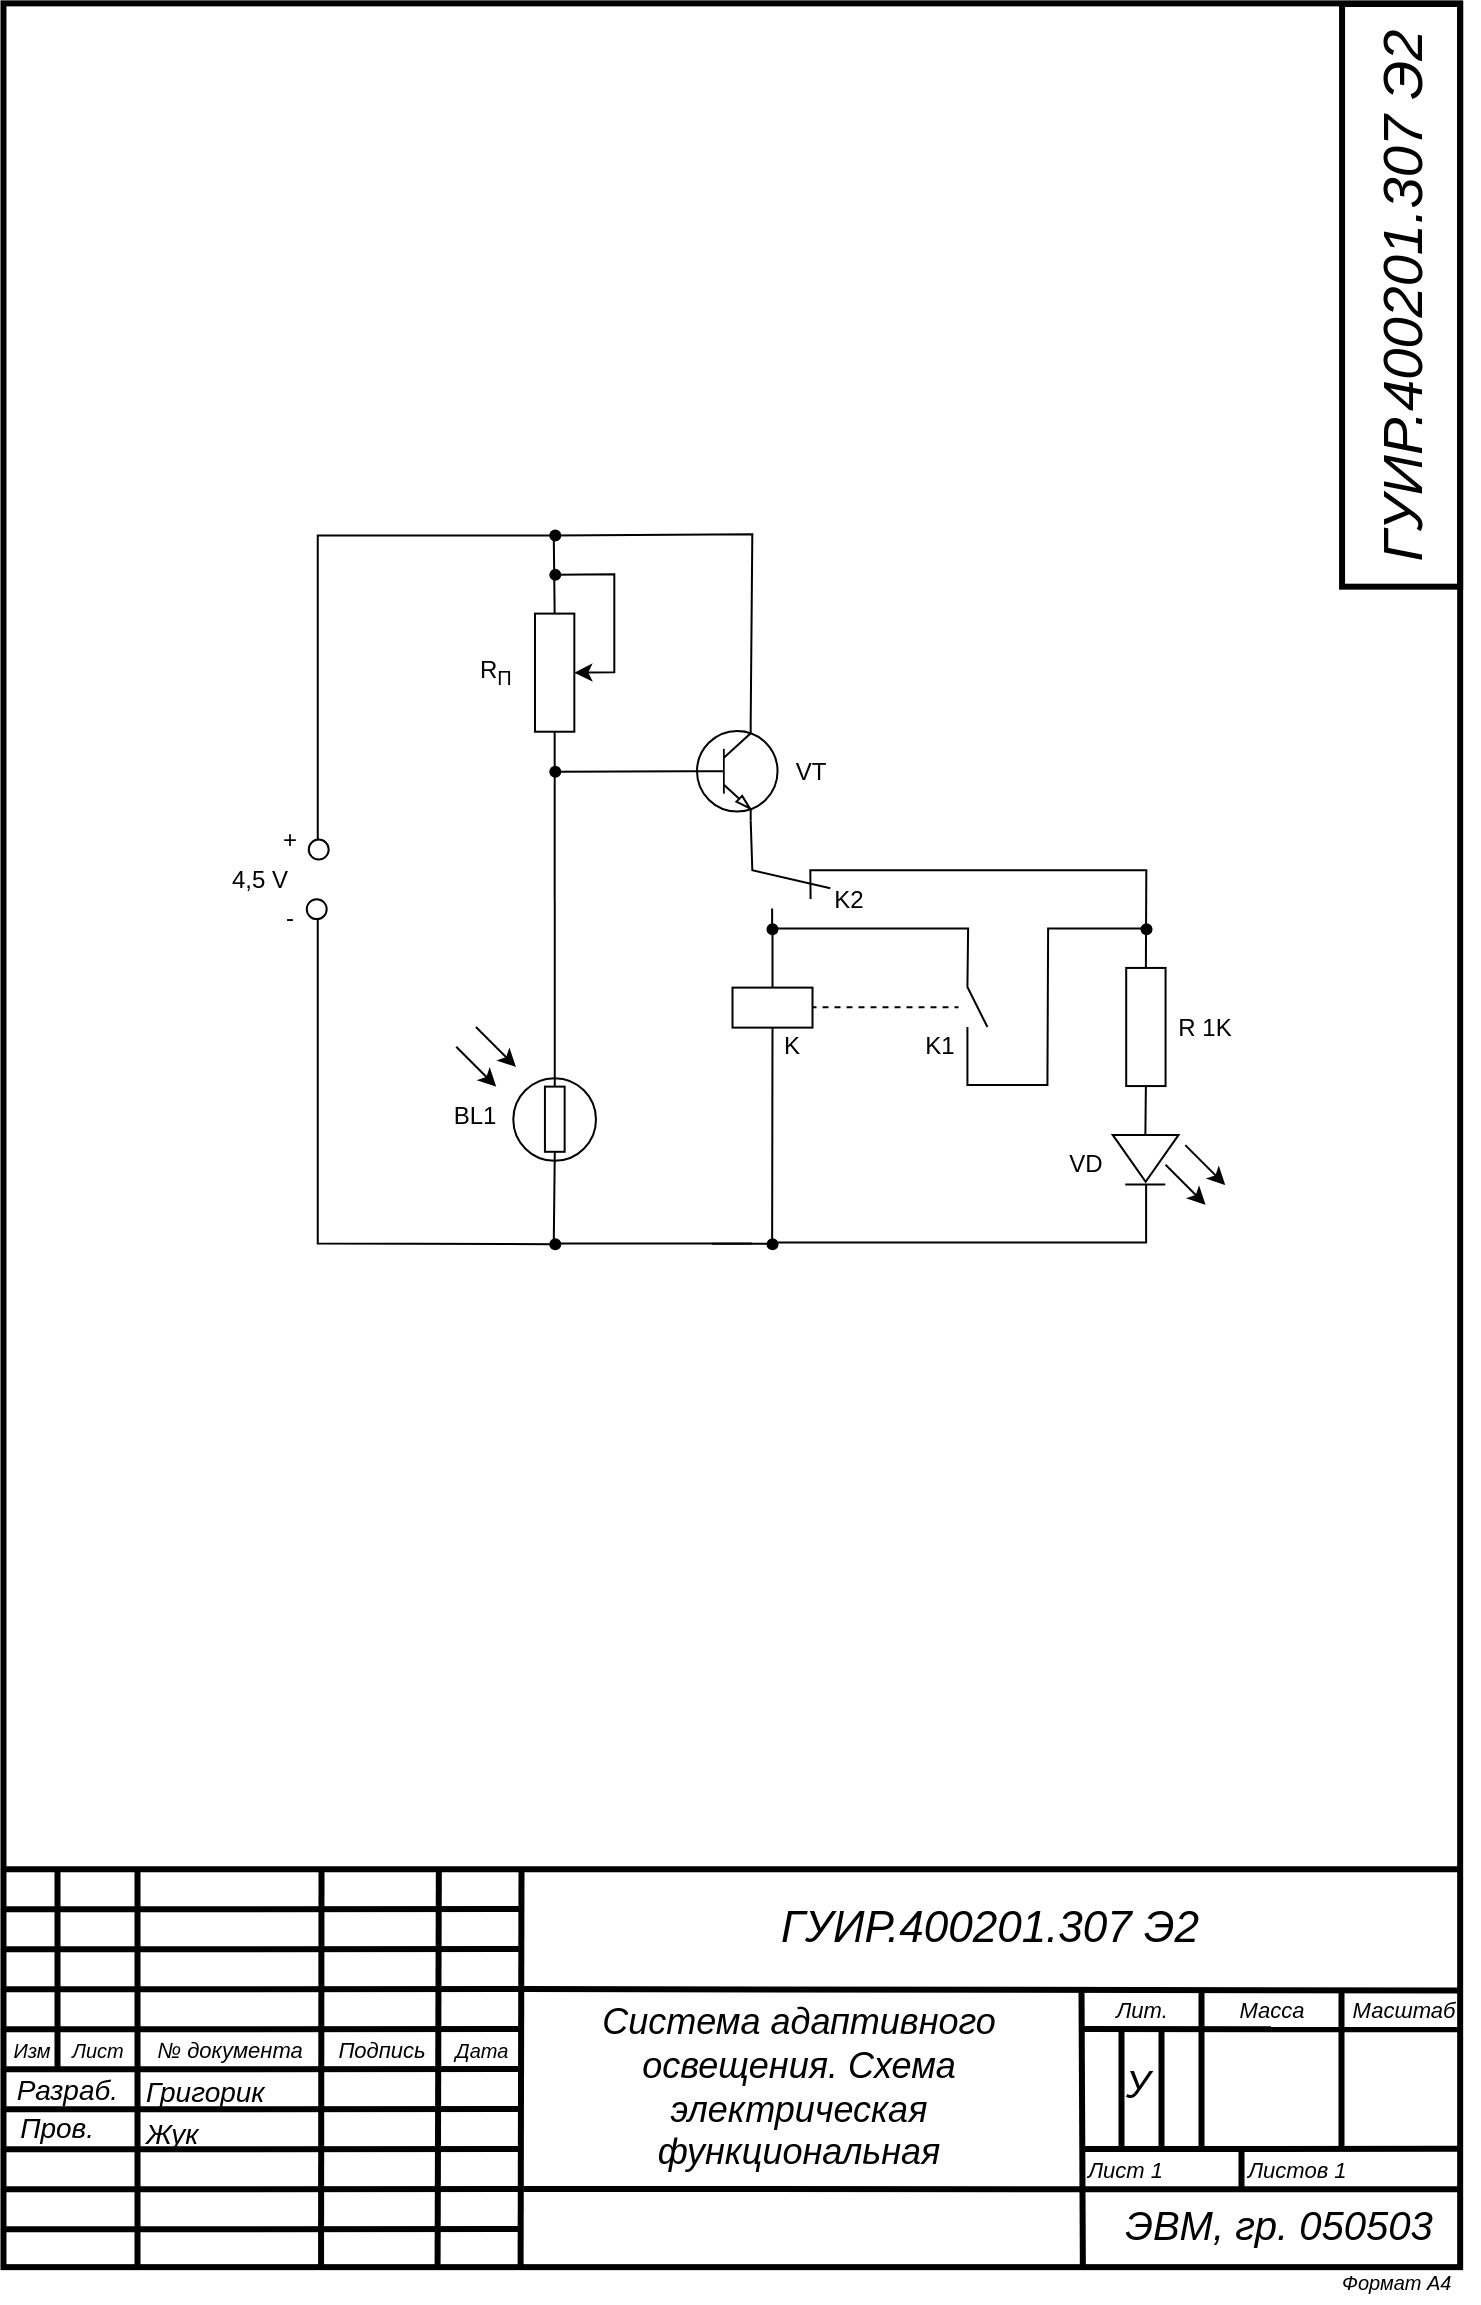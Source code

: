<mxfile version="20.3.0" type="device"><diagram id="EfwGrZGyQeHrItqgv_Mw" name="Page-1"><mxGraphModel dx="1422" dy="865" grid="1" gridSize="9.842" guides="0" tooltips="1" connect="1" arrows="1" fold="1" page="1" pageScale="1" pageWidth="827" pageHeight="1169" math="0" shadow="0"><root><mxCell id="0"/><mxCell id="1" parent="0"/><mxCell id="_Nbj7CwSL2acToq8-eEV-2" value="" style="rounded=0;whiteSpace=wrap;html=1;strokeWidth=3;fillColor=none;" parent="1" vertex="1"><mxGeometry x="78.74" y="19.68" width="728.34" height="1131.89" as="geometry"/></mxCell><mxCell id="4qor25n2vwfvkvUDa1pJ-31" style="vsdxID=165;edgeStyle=none;startArrow=none;endArrow=none;startSize=5;endSize=5;strokeWidth=3;strokeColor=#000000;spacingTop=-1;spacingBottom=-1;spacingLeft=-1;spacingRight=-1;verticalAlign=middle;html=1;labelBackgroundColor=#ffffff;rounded=0;" parent="1" edge="1"><mxGeometry relative="1" as="geometry"><Array as="points"/><mxPoint x="105.75" y="952.52" as="sourcePoint"/><mxPoint x="105.75" y="1052.52" as="targetPoint"/></mxGeometry></mxCell><mxCell id="4qor25n2vwfvkvUDa1pJ-32" style="vsdxID=163;edgeStyle=none;startArrow=none;endArrow=none;startSize=5;endSize=5;strokeColor=#000000;spacingTop=-1;spacingBottom=-1;spacingLeft=-1;spacingRight=-1;verticalAlign=middle;html=1;labelBackgroundColor=#ffffff;rounded=0;strokeWidth=3;" parent="1" edge="1"><mxGeometry relative="1" as="geometry"><mxPoint as="offset"/><Array as="points"/><mxPoint x="80.02" y="1132.64" as="sourcePoint"/><mxPoint x="337.75" y="1132.52" as="targetPoint"/></mxGeometry></mxCell><mxCell id="4qor25n2vwfvkvUDa1pJ-33" style="vsdxID=162;edgeStyle=none;startArrow=none;endArrow=none;startSize=5;endSize=5;strokeColor=#000000;spacingTop=-1;spacingBottom=-1;spacingLeft=-1;spacingRight=-1;verticalAlign=middle;html=1;labelBackgroundColor=#ffffff;rounded=0;strokeWidth=3;" parent="1" edge="1"><mxGeometry relative="1" as="geometry"><mxPoint as="offset"/><Array as="points"/><mxPoint x="80.02" y="1112.64" as="sourcePoint"/><mxPoint x="338.75" y="1112.52" as="targetPoint"/></mxGeometry></mxCell><mxCell id="4qor25n2vwfvkvUDa1pJ-34" style="vsdxID=161;edgeStyle=none;startArrow=none;endArrow=none;startSize=5;endSize=5;strokeColor=#000000;spacingTop=-1;spacingBottom=-1;spacingLeft=-1;spacingRight=-1;verticalAlign=middle;html=1;labelBackgroundColor=#ffffff;rounded=0;strokeWidth=3;" parent="1" edge="1"><mxGeometry relative="1" as="geometry"><mxPoint as="offset"/><Array as="points"/><mxPoint x="80.02" y="1092.64" as="sourcePoint"/><mxPoint x="337.75" y="1092.52" as="targetPoint"/></mxGeometry></mxCell><mxCell id="4qor25n2vwfvkvUDa1pJ-35" style="vsdxID=160;edgeStyle=none;startArrow=none;endArrow=none;startSize=5;endSize=5;strokeColor=#000000;spacingTop=-1;spacingBottom=-1;spacingLeft=-1;spacingRight=-1;verticalAlign=middle;html=1;labelBackgroundColor=#ffffff;rounded=0;strokeWidth=3;" parent="1" edge="1"><mxGeometry relative="1" as="geometry"><mxPoint as="offset"/><Array as="points"/><mxPoint x="80.02" y="1072.64" as="sourcePoint"/><mxPoint x="337.75" y="1072.52" as="targetPoint"/></mxGeometry></mxCell><mxCell id="4qor25n2vwfvkvUDa1pJ-36" style="vsdxID=159;edgeStyle=none;startArrow=none;endArrow=none;startSize=5;endSize=5;strokeWidth=3;strokeColor=#000000;spacingTop=-1;spacingBottom=-1;spacingLeft=-1;spacingRight=-1;verticalAlign=middle;html=1;labelBackgroundColor=#ffffff;rounded=0;" parent="1" edge="1"><mxGeometry relative="1" as="geometry"><mxPoint as="offset"/><Array as="points"/><mxPoint x="80.02" y="1052.64" as="sourcePoint"/><mxPoint x="337.75" y="1052.52" as="targetPoint"/></mxGeometry></mxCell><mxCell id="4qor25n2vwfvkvUDa1pJ-37" style="vsdxID=158;edgeStyle=none;startArrow=none;endArrow=none;startSize=5;endSize=5;strokeWidth=3;strokeColor=#000000;spacingTop=-1;spacingBottom=-1;spacingLeft=-1;spacingRight=-1;verticalAlign=middle;html=1;labelBackgroundColor=#ffffff;rounded=0;" parent="1" edge="1"><mxGeometry relative="1" as="geometry"><mxPoint as="offset"/><Array as="points"/><mxPoint x="80.02" y="1032.64" as="sourcePoint"/><mxPoint x="337.75" y="1032.52" as="targetPoint"/></mxGeometry></mxCell><mxCell id="4qor25n2vwfvkvUDa1pJ-38" style="vsdxID=157;edgeStyle=none;startArrow=none;endArrow=none;startSize=5;endSize=5;strokeColor=#000000;spacingTop=-1;spacingBottom=-1;spacingLeft=-1;spacingRight=-1;verticalAlign=middle;html=1;labelBackgroundColor=#ffffff;rounded=0;strokeWidth=3;" parent="1" edge="1"><mxGeometry relative="1" as="geometry"><mxPoint as="offset"/><Array as="points"/><mxPoint x="80.02" y="1012.64" as="sourcePoint"/><mxPoint x="337.75" y="1012.52" as="targetPoint"/></mxGeometry></mxCell><mxCell id="4qor25n2vwfvkvUDa1pJ-39" style="vsdxID=156;edgeStyle=none;startArrow=none;endArrow=none;startSize=5;endSize=5;strokeColor=#000000;spacingTop=-1;spacingBottom=-1;spacingLeft=-1;spacingRight=-1;verticalAlign=middle;html=1;labelBackgroundColor=#ffffff;rounded=0;strokeWidth=3;" parent="1" edge="1"><mxGeometry relative="1" as="geometry"><mxPoint as="offset"/><Array as="points"/><mxPoint x="80.02" y="992.64" as="sourcePoint"/><mxPoint x="337.75" y="992.52" as="targetPoint"/></mxGeometry></mxCell><mxCell id="4qor25n2vwfvkvUDa1pJ-40" style="vsdxID=155;edgeStyle=none;startArrow=none;endArrow=none;startSize=5;endSize=5;strokeColor=#000000;spacingTop=-1;spacingBottom=-1;spacingLeft=-1;spacingRight=-1;verticalAlign=middle;html=1;labelBackgroundColor=#ffffff;rounded=0;strokeWidth=3;" parent="1" edge="1"><mxGeometry relative="1" as="geometry"><mxPoint as="offset"/><Array as="points"/><mxPoint x="80.02" y="972.64" as="sourcePoint"/><mxPoint x="337.75" y="972.52" as="targetPoint"/></mxGeometry></mxCell><mxCell id="4qor25n2vwfvkvUDa1pJ-41" style="vsdxID=154;edgeStyle=none;startArrow=none;endArrow=none;startSize=5;endSize=5;strokeWidth=3;strokeColor=#000000;spacingTop=-1;spacingBottom=-1;spacingLeft=-1;spacingRight=-1;verticalAlign=middle;html=1;labelBackgroundColor=#ffffff;rounded=0;entryX=0.092;entryY=1;entryDx=0;entryDy=0;entryPerimeter=0;" parent="1" target="_Nbj7CwSL2acToq8-eEV-2" edge="1"><mxGeometry relative="1" as="geometry"><Array as="points"/><mxPoint x="145.75" y="952.52" as="sourcePoint"/><mxPoint x="145.019" y="1141.74" as="targetPoint"/></mxGeometry></mxCell><mxCell id="4qor25n2vwfvkvUDa1pJ-42" style="vsdxID=153;edgeStyle=none;startArrow=none;endArrow=none;startSize=5;endSize=5;strokeWidth=3;strokeColor=#000000;spacingTop=-1;spacingBottom=-1;spacingLeft=-1;spacingRight=-1;verticalAlign=middle;html=1;labelBackgroundColor=#ffffff;rounded=0;entryX=0.218;entryY=1.001;entryDx=0;entryDy=0;entryPerimeter=0;" parent="1" target="_Nbj7CwSL2acToq8-eEV-2" edge="1"><mxGeometry relative="1" as="geometry"><Array as="points"/><mxPoint x="237.75" y="952.52" as="sourcePoint"/><mxPoint x="237.518" y="1140.618" as="targetPoint"/></mxGeometry></mxCell><mxCell id="4qor25n2vwfvkvUDa1pJ-43" style="vsdxID=152;edgeStyle=none;startArrow=none;endArrow=none;startSize=5;endSize=5;strokeWidth=3;strokeColor=#000000;spacingTop=-1;spacingBottom=-1;spacingLeft=-1;spacingRight=-1;verticalAlign=middle;html=1;labelBackgroundColor=#ffffff;rounded=0;entryX=0.298;entryY=1;entryDx=0;entryDy=0;entryPerimeter=0;" parent="1" target="_Nbj7CwSL2acToq8-eEV-2" edge="1"><mxGeometry relative="1" as="geometry"><Array as="points"/><mxPoint x="296.43" y="952.52" as="sourcePoint"/><mxPoint x="295.057" y="1141.74" as="targetPoint"/></mxGeometry></mxCell><mxCell id="4qor25n2vwfvkvUDa1pJ-44" style="vsdxID=151;edgeStyle=none;startArrow=none;endArrow=none;startSize=5;endSize=5;strokeWidth=3;strokeColor=#000000;spacingTop=-1;spacingBottom=-1;spacingLeft=-1;spacingRight=-1;verticalAlign=middle;html=1;labelBackgroundColor=#ffffff;rounded=0;" parent="1" edge="1"><mxGeometry relative="1" as="geometry"><Array as="points"/><mxPoint x="747.75" y="1012.52" as="sourcePoint"/><mxPoint x="747.75" y="1092.52" as="targetPoint"/></mxGeometry></mxCell><mxCell id="4qor25n2vwfvkvUDa1pJ-45" style="vsdxID=150;edgeStyle=none;startArrow=none;endArrow=none;startSize=5;endSize=5;strokeWidth=3;strokeColor=#000000;spacingTop=-1;spacingBottom=-1;spacingLeft=-1;spacingRight=-1;verticalAlign=middle;html=1;labelBackgroundColor=#ffffff;rounded=0;" parent="1" edge="1"><mxGeometry relative="1" as="geometry"><Array as="points"/><mxPoint x="697.75" y="1092.52" as="sourcePoint"/><mxPoint x="697.75" y="1112.52" as="targetPoint"/></mxGeometry></mxCell><mxCell id="4qor25n2vwfvkvUDa1pJ-46" style="vsdxID=149;edgeStyle=none;startArrow=none;endArrow=none;startSize=5;endSize=5;strokeColor=#000000;spacingTop=-1;spacingBottom=-1;spacingLeft=-1;spacingRight=-1;verticalAlign=middle;html=1;labelBackgroundColor=#ffffff;rounded=0;strokeWidth=3;" parent="1" edge="1"><mxGeometry relative="1" as="geometry"><Array as="points"/><mxPoint x="657.75" y="1032.52" as="sourcePoint"/><mxPoint x="657.75" y="1092.52" as="targetPoint"/></mxGeometry></mxCell><mxCell id="4qor25n2vwfvkvUDa1pJ-47" style="vsdxID=148;edgeStyle=none;startArrow=none;endArrow=none;startSize=5;endSize=5;strokeColor=#000000;spacingTop=-1;spacingBottom=-1;spacingLeft=-1;spacingRight=-1;verticalAlign=middle;html=1;labelBackgroundColor=#ffffff;rounded=0;strokeWidth=3;" parent="1" edge="1"><mxGeometry relative="1" as="geometry"><Array as="points"/><mxPoint x="637.75" y="1032.52" as="sourcePoint"/><mxPoint x="637.75" y="1092.52" as="targetPoint"/></mxGeometry></mxCell><mxCell id="4qor25n2vwfvkvUDa1pJ-48" style="vsdxID=147;edgeStyle=none;startArrow=none;endArrow=none;startSize=5;endSize=5;strokeWidth=3;strokeColor=#000000;spacingTop=-1;spacingBottom=-1;spacingLeft=-1;spacingRight=-1;verticalAlign=middle;html=1;labelBackgroundColor=#ffffff;rounded=0;" parent="1" edge="1"><mxGeometry relative="1" as="geometry"><Array as="points"/><mxPoint x="677.75" y="1012.52" as="sourcePoint"/><mxPoint x="677.75" y="1092.52" as="targetPoint"/></mxGeometry></mxCell><mxCell id="4qor25n2vwfvkvUDa1pJ-49" style="vsdxID=146;edgeStyle=none;startArrow=none;endArrow=none;startSize=5;endSize=5;strokeWidth=3;strokeColor=#000000;spacingTop=-1;spacingBottom=-1;spacingLeft=-1;spacingRight=-1;verticalAlign=middle;html=1;labelBackgroundColor=#ffffff;rounded=0;entryX=0.929;entryY=-0.131;entryDx=0;entryDy=0;entryPerimeter=0;" parent="1" target="4qor25n2vwfvkvUDa1pJ-64" edge="1"><mxGeometry relative="1" as="geometry"><mxPoint as="offset"/><Array as="points"/><mxPoint x="617.75" y="1092.52" as="sourcePoint"/><mxPoint x="817.75" y="1092.52" as="targetPoint"/></mxGeometry></mxCell><mxCell id="4qor25n2vwfvkvUDa1pJ-50" style="vsdxID=145;edgeStyle=none;startArrow=none;endArrow=none;startSize=5;endSize=5;strokeWidth=3;strokeColor=#000000;spacingTop=-1;spacingBottom=-1;spacingLeft=-1;spacingRight=-1;verticalAlign=middle;html=1;labelBackgroundColor=#ffffff;rounded=0;" parent="1" edge="1"><mxGeometry relative="1" as="geometry"><mxPoint as="offset"/><Array as="points"/><mxPoint x="617.75" y="1032.52" as="sourcePoint"/><mxPoint x="808.02" y="1032.64" as="targetPoint"/></mxGeometry></mxCell><mxCell id="4qor25n2vwfvkvUDa1pJ-51" style="vsdxID=144;edgeStyle=none;startArrow=none;endArrow=none;startSize=5;endSize=5;strokeWidth=3;strokeColor=#000000;spacingTop=-1;spacingBottom=-1;spacingLeft=-1;spacingRight=-1;verticalAlign=middle;html=1;labelBackgroundColor=#ffffff;rounded=0;entryX=0.741;entryY=1;entryDx=0;entryDy=0;entryPerimeter=0;" parent="1" target="_Nbj7CwSL2acToq8-eEV-2" edge="1"><mxGeometry relative="1" as="geometry"><Array as="points"/><mxPoint x="617.75" y="1012.52" as="sourcePoint"/><mxPoint x="616.983" y="1140.618" as="targetPoint"/></mxGeometry></mxCell><mxCell id="4qor25n2vwfvkvUDa1pJ-52" style="vsdxID=143;edgeStyle=none;startArrow=none;endArrow=none;startSize=5;endSize=5;strokeWidth=3;strokeColor=#000000;spacingTop=-1;spacingBottom=-1;spacingLeft=-1;spacingRight=-1;verticalAlign=middle;html=1;labelBackgroundColor=#ffffff;rounded=0;" parent="1" edge="1"><mxGeometry relative="1" as="geometry"><Array as="points"/><mxPoint x="808.02" y="1112.64" as="sourcePoint"/><mxPoint x="338.75" y="1112.52" as="targetPoint"/></mxGeometry></mxCell><mxCell id="4qor25n2vwfvkvUDa1pJ-53" style="vsdxID=142;edgeStyle=none;startArrow=none;endArrow=none;startSize=5;endSize=5;strokeWidth=3;strokeColor=#000000;spacingTop=-1;spacingBottom=-1;spacingLeft=-1;spacingRight=-1;verticalAlign=middle;html=1;labelBackgroundColor=#ffffff;rounded=0;entryX=0.355;entryY=1.001;entryDx=0;entryDy=0;entryPerimeter=0;" parent="1" target="_Nbj7CwSL2acToq8-eEV-2" edge="1"><mxGeometry relative="1" as="geometry"><Array as="points"/><mxPoint x="337.75" y="952.52" as="sourcePoint"/><mxPoint x="337.301" y="1141.74" as="targetPoint"/></mxGeometry></mxCell><mxCell id="4qor25n2vwfvkvUDa1pJ-54" style="vsdxID=141;edgeStyle=none;startArrow=none;endArrow=none;startSize=5;endSize=5;strokeWidth=3;strokeColor=#000000;spacingTop=-1;spacingBottom=-1;spacingLeft=-1;spacingRight=-1;verticalAlign=middle;html=1;labelBackgroundColor=#ffffff;rounded=0;exitX=0.998;exitY=1.028;exitDx=0;exitDy=0;exitPerimeter=0;" parent="1" source="4qor25n2vwfvkvUDa1pJ-72" edge="1"><mxGeometry relative="1" as="geometry"><Array as="points"/><mxPoint x="817.75" y="1012.52" as="sourcePoint"/><mxPoint x="337.75" y="1012.52" as="targetPoint"/></mxGeometry></mxCell><mxCell id="4qor25n2vwfvkvUDa1pJ-55" value="&lt;font style=&quot;font-family: &amp;#34;arial&amp;#34; ; color: rgb(0 , 0 , 0) ; direction: ltr ; letter-spacing: 0px ; line-height: 120% ; opacity: 1&quot;&gt;&lt;i&gt;&lt;font style=&quot;font-size: 10px&quot;&gt;Изм&lt;/font&gt;&lt;br&gt;&lt;/i&gt;&lt;/font&gt;" style="verticalAlign=middle;align=center;vsdxID=166;fillColor=none;gradientColor=none;shape=stencil(nZBLDoAgDERP0z3SIyjew0SURgSD+Lu9kMZoXLhwN9O+tukAlrNpJg1SzDH4QW/URgNYgZTkjA4UkwJUgGXng+6DX1zLfmoymdXo17xh5zmRJ6Q42BWCfc2oJfdAr+Yv+AP9Cb7OJ3H/2JG1HNGz/84klThPVCc=);strokeColor=none;strokeWidth=3;spacingTop=-1;spacingBottom=-1;spacingLeft=-1;spacingRight=-1;labelBackgroundColor=none;rounded=0;html=1;whiteSpace=wrap;" parent="1" vertex="1"><mxGeometry x="78.75" y="1034.52" width="28" height="16" as="geometry"/></mxCell><mxCell id="4qor25n2vwfvkvUDa1pJ-56" value="&lt;font style=&quot;font-family: &amp;#34;arial&amp;#34; ; color: rgb(0 , 0 , 0) ; direction: ltr ; letter-spacing: 0px ; line-height: 120% ; opacity: 1&quot;&gt;&lt;i&gt;&lt;font style=&quot;font-size: 10px&quot;&gt;Лист&lt;/font&gt;&lt;br&gt;&lt;/i&gt;&lt;/font&gt;" style="verticalAlign=middle;align=center;vsdxID=167;fillColor=none;gradientColor=none;shape=stencil(nZBLDoAgDERP0z3SIyjew0SURgSD+Lu9kMZoXLhwN9O+tukAlrNpJg1SzDH4QW/URgNYgZTkjA4UkwJUgGXng+6DX1zLfmoymdXo17xh5zmRJ6Q42BWCfc2oJfdAr+Yv+AP9Cb7OJ3H/2JG1HNGz/84klThPVCc=);strokeColor=none;strokeWidth=3;spacingTop=-1;spacingBottom=-1;spacingLeft=-1;spacingRight=-1;labelBackgroundColor=none;rounded=0;html=1;whiteSpace=wrap;" parent="1" vertex="1"><mxGeometry x="107.75" y="1034.52" width="36" height="16" as="geometry"/></mxCell><mxCell id="4qor25n2vwfvkvUDa1pJ-57" value="&lt;font style=&quot;font-size:11px;font-family:Arial;color:#000000;direction:ltr;letter-spacing:0px;line-height:120%;opacity:1&quot;&gt;&lt;i&gt;№ документа&lt;br/&gt;&lt;/i&gt;&lt;/font&gt;" style="verticalAlign=middle;align=center;vsdxID=168;fillColor=none;gradientColor=none;shape=stencil(nZBLDoAgDERP0z3SIyjew0SURgSD+Lu9kMZoXLhwN9O+tukAlrNpJg1SzDH4QW/URgNYgZTkjA4UkwJUgGXng+6DX1zLfmoymdXo17xh5zmRJ6Q42BWCfc2oJfdAr+Yv+AP9Cb7OJ3H/2JG1HNGz/84klThPVCc=);strokeColor=none;strokeWidth=3;spacingTop=-1;spacingBottom=-1;spacingLeft=-1;spacingRight=-1;labelBackgroundColor=none;rounded=0;html=1;whiteSpace=wrap;" parent="1" vertex="1"><mxGeometry x="147.75" y="1034.52" width="88" height="16" as="geometry"/></mxCell><mxCell id="4qor25n2vwfvkvUDa1pJ-58" value="&lt;font style=&quot;font-size:11px;font-family:Arial;color:#000000;direction:ltr;letter-spacing:0px;line-height:120%;opacity:1&quot;&gt;&lt;i&gt;Подпись&lt;br/&gt;&lt;/i&gt;&lt;/font&gt;" style="verticalAlign=middle;align=center;vsdxID=169;fillColor=none;gradientColor=none;shape=stencil(nZBLDoAgDERP0z3SIyjew0SURgSD+Lu9kMZoXLhwN9O+tukAlrNpJg1SzDH4QW/URgNYgZTkjA4UkwJUgGXng+6DX1zLfmoymdXo17xh5zmRJ6Q42BWCfc2oJfdAr+Yv+AP9Cb7OJ3H/2JG1HNGz/84klThPVCc=);strokeColor=none;strokeWidth=3;spacingTop=-1;spacingBottom=-1;spacingLeft=-1;spacingRight=-1;labelBackgroundColor=none;rounded=0;html=1;whiteSpace=wrap;" parent="1" vertex="1"><mxGeometry x="239.75" y="1034.52" width="56" height="16" as="geometry"/></mxCell><mxCell id="4qor25n2vwfvkvUDa1pJ-59" value="&lt;font style=&quot;font-family: &amp;#34;arial&amp;#34; ; color: rgb(0 , 0 , 0) ; direction: ltr ; letter-spacing: 0px ; line-height: 120% ; opacity: 1&quot;&gt;&lt;i&gt;&lt;font style=&quot;font-size: 10px&quot;&gt;Дата&lt;/font&gt;&lt;br&gt;&lt;/i&gt;&lt;/font&gt;" style="verticalAlign=middle;align=center;vsdxID=170;fillColor=none;gradientColor=none;shape=stencil(nZBLDoAgDERP0z3SIyjew0SURgSD+Lu9kMZoXLhwN9O+tukAlrNpJg1SzDH4QW/URgNYgZTkjA4UkwJUgGXng+6DX1zLfmoymdXo17xh5zmRJ6Q42BWCfc2oJfdAr+Yv+AP9Cb7OJ3H/2JG1HNGz/84klThPVCc=);strokeColor=none;strokeWidth=3;spacingTop=-1;spacingBottom=-1;spacingLeft=-1;spacingRight=-1;labelBackgroundColor=none;rounded=0;html=1;whiteSpace=wrap;" parent="1" vertex="1"><mxGeometry x="299.75" y="1034.52" width="36" height="16" as="geometry"/></mxCell><mxCell id="4qor25n2vwfvkvUDa1pJ-60" value="&lt;p style=&quot;align:center;margin-left:0;margin-right:0;margin-top:0px;margin-bottom:0px;text-indent:0;valign:middle;direction:ltr;&quot;&gt;&lt;font style=&quot;font-size:11px;font-family:Arial;color:#000000;direction:ltr;letter-spacing:0px;line-height:120%;opacity:1&quot;&gt;&lt;i&gt;Лит&lt;/i&gt;&lt;/font&gt;&lt;font style=&quot;font-size:11px;font-family:Arial;color:#000000;direction:ltr;letter-spacing:0px;line-height:120%;opacity:1&quot;&gt;&lt;i&gt;.&lt;br/&gt;&lt;/i&gt;&lt;/font&gt;&lt;/p&gt;" style="verticalAlign=middle;align=center;vsdxID=171;fillColor=none;gradientColor=none;shape=stencil(nZBLDoAgDERP0z3SIyjew0SURgSD+Lu9kMZoXLhwN9O+tukAlrNpJg1SzDH4QW/URgNYgZTkjA4UkwJUgGXng+6DX1zLfmoymdXo17xh5zmRJ6Q42BWCfc2oJfdAr+Yv+AP9Cb7OJ3H/2JG1HNGz/84klThPVCc=);strokeColor=none;strokeWidth=3;spacingTop=-1;spacingBottom=-1;spacingLeft=-1;spacingRight=-1;labelBackgroundColor=none;rounded=0;html=1;whiteSpace=wrap;" parent="1" vertex="1"><mxGeometry x="619.75" y="1014.52" width="56" height="16" as="geometry"/></mxCell><mxCell id="4qor25n2vwfvkvUDa1pJ-61" value="&lt;font style=&quot;font-size:11px;font-family:Arial;color:#000000;direction:ltr;letter-spacing:0px;line-height:120%;opacity:1&quot;&gt;&lt;i&gt;Масса&lt;br/&gt;&lt;/i&gt;&lt;/font&gt;" style="verticalAlign=middle;align=center;vsdxID=172;fillColor=none;gradientColor=none;shape=stencil(nZBLDoAgDERP0z3SIyjew0SURgSD+Lu9kMZoXLhwN9O+tukAlrNpJg1SzDH4QW/URgNYgZTkjA4UkwJUgGXng+6DX1zLfmoymdXo17xh5zmRJ6Q42BWCfc2oJfdAr+Yv+AP9Cb7OJ3H/2JG1HNGz/84klThPVCc=);strokeColor=none;strokeWidth=3;spacingTop=-1;spacingBottom=-1;spacingLeft=-1;spacingRight=-1;labelBackgroundColor=none;rounded=0;html=1;whiteSpace=wrap;" parent="1" vertex="1"><mxGeometry x="679.75" y="1014.52" width="66" height="16" as="geometry"/></mxCell><mxCell id="4qor25n2vwfvkvUDa1pJ-62" value="&lt;font style=&quot;font-size:11px;font-family:Arial;color:#000000;direction:ltr;letter-spacing:0px;line-height:120%;opacity:1&quot;&gt;&lt;i&gt;Масштаб&lt;br/&gt;&lt;/i&gt;&lt;/font&gt;" style="verticalAlign=middle;align=center;vsdxID=173;fillColor=none;gradientColor=none;shape=stencil(nZBLDoAgDERP0z3SIyjew0SURgSD+Lu9kMZoXLhwN9O+tukAlrNpJg1SzDH4QW/URgNYgZTkjA4UkwJUgGXng+6DX1zLfmoymdXo17xh5zmRJ6Q42BWCfc2oJfdAr+Yv+AP9Cb7OJ3H/2JG1HNGz/84klThPVCc=);strokeColor=none;strokeWidth=3;spacingTop=-1;spacingBottom=-1;spacingLeft=-1;spacingRight=-1;labelBackgroundColor=none;rounded=0;html=1;whiteSpace=wrap;" parent="1" vertex="1"><mxGeometry x="749.75" y="1014.52" width="58.35" height="16" as="geometry"/></mxCell><mxCell id="4qor25n2vwfvkvUDa1pJ-63" value="&lt;p style=&quot;margin-left: 0 ; margin-right: 0 ; margin-top: 0px ; margin-bottom: 0px ; text-indent: 0 ; direction: ltr&quot;&gt;&lt;font style=&quot;font-size: 11px ; font-family: &amp;#34;arial&amp;#34; ; color: #000000 ; direction: ltr ; letter-spacing: 0px ; line-height: 120% ; opacity: 1&quot;&gt;&lt;i&gt;Лист 1&lt;/i&gt;&lt;/font&gt;&lt;font style=&quot;font-size: 11px ; font-family: &amp;#34;arial&amp;#34; ; color: #000000 ; direction: ltr ; letter-spacing: 0px ; line-height: 120% ; opacity: 1&quot;&gt;&lt;i&gt;&amp;nbsp;&lt;br&gt;&lt;/i&gt;&lt;/font&gt;&lt;/p&gt;" style="verticalAlign=middle;align=left;vsdxID=174;fillColor=none;gradientColor=none;shape=stencil(nZBLDoAgDERP0z3SIyjew0SURgSD+Lu9kMZoXLhwN9O+tukAlrNpJg1SzDH4QW/URgNYgZTkjA4UkwJUgGXng+6DX1zLfmoymdXo17xh5zmRJ6Q42BWCfc2oJfdAr+Yv+AP9Cb7OJ3H/2JG1HNGz/84klThPVCc=);strokeColor=none;strokeWidth=3;spacingTop=-1;spacingBottom=-1;spacingLeft=-1;spacingRight=-1;labelBackgroundColor=none;rounded=0;html=1;whiteSpace=wrap;" parent="1" vertex="1"><mxGeometry x="619.75" y="1094.52" width="132.8" height="16" as="geometry"/></mxCell><mxCell id="4qor25n2vwfvkvUDa1pJ-64" value="&lt;p style=&quot;align:left;margin-left:0;margin-right:0;margin-top:0px;margin-bottom:0px;text-indent:0;valign:middle;direction:ltr;&quot;&gt;&lt;font style=&quot;font-size:11px;font-family:Arial;color:#000000;direction:ltr;letter-spacing:0px;line-height:120%;opacity:1&quot;&gt;&lt;i&gt;Листов             1&lt;/i&gt;&lt;/font&gt;&lt;font style=&quot;font-size:11px;font-family:Arial;color:#000000;direction:ltr;letter-spacing:0px;line-height:120%;opacity:1&quot;&gt;&lt;i&gt;&lt;br/&gt;&lt;/i&gt;&lt;/font&gt;&lt;/p&gt;" style="verticalAlign=middle;align=left;vsdxID=175;fillColor=none;gradientColor=none;shape=stencil(nZBLDoAgDERP0z3SIyjew0SURgSD+Lu9kMZoXLhwN9O+tukAlrNpJg1SzDH4QW/URgNYgZTkjA4UkwJUgGXng+6DX1zLfmoymdXo17xh5zmRJ6Q42BWCfc2oJfdAr+Yv+AP9Cb7OJ3H/2JG1HNGz/84klThPVCc=);strokeColor=none;strokeWidth=3;spacingTop=-1;spacingBottom=-1;spacingLeft=-1;spacingRight=-1;labelBackgroundColor=none;rounded=0;html=1;whiteSpace=wrap;" parent="1" vertex="1"><mxGeometry x="699.75" y="1094.52" width="116" height="16" as="geometry"/></mxCell><mxCell id="4qor25n2vwfvkvUDa1pJ-65" value="&lt;p style=&quot;margin-left: 0 ; margin-right: 0 ; margin-top: 0px ; margin-bottom: 0px ; text-indent: 0 ; direction: ltr&quot;&gt;&lt;font style=&quot;font-family: &amp;#34;arial&amp;#34; ; color: rgb(0 , 0 , 0) ; direction: ltr ; letter-spacing: 0px ; line-height: 120% ; opacity: 1&quot;&gt;&lt;i&gt;&lt;font style=&quot;font-size: 14px&quot;&gt;Григорик&lt;/font&gt;&lt;br&gt;&lt;/i&gt;&lt;/font&gt;&lt;/p&gt;" style="verticalAlign=middle;align=left;vsdxID=176;fillColor=none;gradientColor=none;shape=stencil(nZBLDoAgDERP0z3SIyjew0SURgSD+Lu9kMZoXLhwN9O+tukAlrNpJg1SzDH4QW/URgNYgZTkjA4UkwJUgGXng+6DX1zLfmoymdXo17xh5zmRJ6Q42BWCfc2oJfdAr+Yv+AP9Cb7OJ3H/2JG1HNGz/84klThPVCc=);strokeColor=none;strokeWidth=3;spacingTop=-1;spacingBottom=-1;spacingLeft=-1;spacingRight=-1;labelBackgroundColor=none;rounded=0;html=1;whiteSpace=wrap;" parent="1" vertex="1"><mxGeometry x="148.75" y="1051.52" width="88" height="24" as="geometry"/></mxCell><mxCell id="4qor25n2vwfvkvUDa1pJ-66" value="&lt;p style=&quot;align:right;margin-left:0;margin-right:0;margin-top:0px;margin-bottom:0px;text-indent:0;valign:middle;direction:ltr;&quot;&gt;&lt;font style=&quot;font-size:14px;font-family:Arial;color:#000000;direction:ltr;letter-spacing:0px;line-height:120%;opacity:1&quot;&gt;&lt;i&gt;Пров.&lt;br/&gt;&lt;/i&gt;&lt;/font&gt;&lt;/p&gt;" style="verticalAlign=middle;align=right;vsdxID=177;fillColor=none;gradientColor=none;shape=stencil(nZBLDoAgDERP0z3SIyjew0SURgSD+Lu9kMZoXLhwN9O+tukAlrNpJg1SzDH4QW/URgNYgZTkjA4UkwJUgGXng+6DX1zLfmoymdXo17xh5zmRJ6Q42BWCfc2oJfdAr+Yv+AP9Cb7OJ3H/2JG1HNGz/84klThPVCc=);strokeColor=none;strokeWidth=3;spacingTop=-1;spacingBottom=-1;spacingLeft=-1;spacingRight=-1;labelBackgroundColor=none;rounded=0;html=1;whiteSpace=wrap;" parent="1" vertex="1"><mxGeometry x="78.75" y="1070.63" width="46" height="23" as="geometry"/></mxCell><mxCell id="4qor25n2vwfvkvUDa1pJ-67" value="&lt;p style=&quot;margin-left: 0 ; margin-right: 0 ; margin-top: 0px ; margin-bottom: 0px ; text-indent: 0 ; direction: ltr&quot;&gt;&lt;font style=&quot;font-family: &amp;#34;arial&amp;#34; ; color: rgb(0 , 0 , 0) ; direction: ltr ; letter-spacing: 0px ; line-height: 120% ; opacity: 1&quot;&gt;&lt;i&gt;&lt;font style=&quot;font-size: 14px&quot;&gt;Разраб.&lt;/font&gt;&lt;br&gt;&lt;/i&gt;&lt;/font&gt;&lt;/p&gt;" style="verticalAlign=middle;align=right;vsdxID=178;fillColor=none;gradientColor=none;shape=stencil(nZBLDoAgDERP0z3SIyjew0SURgSD+Lu9kMZoXLhwN9O+tukAlrNpJg1SzDH4QW/URgNYgZTkjA4UkwJUgGXng+6DX1zLfmoymdXo17xh5zmRJ6Q42BWCfc2oJfdAr+Yv+AP9Cb7OJ3H/2JG1HNGz/84klThPVCc=);strokeColor=none;strokeWidth=3;spacingTop=-1;spacingBottom=-1;spacingLeft=-1;spacingRight=-1;labelBackgroundColor=none;rounded=0;html=1;whiteSpace=wrap;" parent="1" vertex="1"><mxGeometry x="79.75" y="1054.52" width="57.05" height="17" as="geometry"/></mxCell><mxCell id="4qor25n2vwfvkvUDa1pJ-68" value="&lt;p style=&quot;margin-left: 0 ; margin-right: 0 ; margin-top: 0px ; margin-bottom: 0px ; text-indent: 0 ; direction: ltr&quot;&gt;&lt;font face=&quot;arial&quot;&gt;&lt;span style=&quot;font-size: 14px;&quot;&gt;&lt;i&gt;Жук&lt;/i&gt;&lt;/span&gt;&lt;/font&gt;&lt;/p&gt;" style="verticalAlign=middle;align=left;vsdxID=179;fillColor=none;gradientColor=none;shape=stencil(nZBLDoAgDERP0z3SIyjew0SURgSD+Lu9kMZoXLhwN9O+tukAlrNpJg1SzDH4QW/URgNYgZTkjA4UkwJUgGXng+6DX1zLfmoymdXo17xh5zmRJ6Q42BWCfc2oJfdAr+Yv+AP9Cb7OJ3H/2JG1HNGz/84klThPVCc=);strokeColor=none;strokeWidth=3;spacingTop=-1;spacingBottom=-1;spacingLeft=-1;spacingRight=-1;labelBackgroundColor=none;rounded=0;html=1;whiteSpace=wrap;" parent="1" vertex="1"><mxGeometry x="148.75" y="1074.52" width="64" height="20" as="geometry"/></mxCell><mxCell id="4qor25n2vwfvkvUDa1pJ-69" value="&lt;p style=&quot;margin-left: 0 ; margin-right: 0 ; margin-top: 0px ; margin-bottom: 0px ; text-indent: 0 ; direction: ltr&quot;&gt;&lt;font style=&quot;font-family: &amp;#34;arial&amp;#34; ; color: rgb(0 , 0 , 0) ; direction: ltr ; letter-spacing: 0px ; line-height: 120% ; opacity: 1&quot; size=&quot;1&quot;&gt;&lt;i style=&quot;font-size: 20px&quot;&gt;ЭВМ, гр. 050503&lt;/i&gt;&lt;/font&gt;&lt;font style=&quot;font-size: 19px ; font-family: &amp;#34;arial&amp;#34; ; color: #000000 ; direction: ltr ; letter-spacing: 0px ; line-height: 120% ; opacity: 1&quot;&gt;&lt;i&gt;&lt;br&gt;&lt;/i&gt;&lt;/font&gt;&lt;/p&gt;" style="verticalAlign=middle;align=center;vsdxID=180;fillColor=none;gradientColor=none;shape=stencil(nZBLDoAgDERP0z3SIyjew0SURgSD+Lu9kMZoXLhwN9O+tukAlrNpJg1SzDH4QW/URgNYgZTkjA4UkwJUgGXng+6DX1zLfmoymdXo17xh5zmRJ6Q42BWCfc2oJfdAr+Yv+AP9Cb7OJ3H/2JG1HNGz/84klThPVCc=);strokeColor=none;strokeWidth=3;spacingTop=-1;spacingBottom=-1;spacingLeft=-1;spacingRight=-1;labelBackgroundColor=none;rounded=0;html=1;whiteSpace=wrap;" parent="1" vertex="1"><mxGeometry x="619.75" y="1112.2" width="193" height="39.37" as="geometry"/></mxCell><mxCell id="4qor25n2vwfvkvUDa1pJ-70" value="&lt;font style=&quot;font-size:19px;font-family:Arial;color:#000000;direction:ltr;letter-spacing:0px;line-height:120%;opacity:1&quot;&gt;&lt;i&gt;У&lt;br&gt;&lt;/i&gt;&lt;/font&gt;" style="verticalAlign=middle;align=left;vsdxID=441;fillColor=none;gradientColor=none;shape=stencil(nZBLDoAgDERP0z3SIyjew0SURgSD+Lu9kMZoXLhwN9O+tukAlrNpJg1SzDH4QW/URgNYgZTkjA4UkwJUgGXng+6DX1zLfmoymdXo17xh5zmRJ6Q42BWCfc2oJfdAr+Yv+AP9Cb7OJ3H/2JG1HNGz/84klThPVCc=);strokeColor=none;strokeWidth=3;spacingTop=-1;spacingBottom=-1;spacingLeft=-1;spacingRight=-1;labelBackgroundColor=none;rounded=0;html=1;whiteSpace=wrap;" parent="1" vertex="1"><mxGeometry x="638.75" y="1052.52" width="20" height="16" as="geometry"/></mxCell><mxCell id="4qor25n2vwfvkvUDa1pJ-71" value="&lt;font face=&quot;arial&quot; style=&quot;font-size: 18px;&quot;&gt;&lt;span style=&quot;font-size: 18px;&quot;&gt;&lt;i style=&quot;font-size: 18px;&quot;&gt;Система адаптивного освещения. Схема электрическая функциональная&lt;/i&gt;&lt;/span&gt;&lt;/font&gt;" style="text;whiteSpace=wrap;html=1;fontSize=18;fontFamily=Verdana;align=center;labelBackgroundColor=none;verticalAlign=middle;strokeWidth=3;fillColor=none;" parent="1" vertex="1"><mxGeometry x="338.75" y="1011.57" width="275" height="100" as="geometry"/></mxCell><mxCell id="4qor25n2vwfvkvUDa1pJ-72" value="&lt;i&gt;&lt;font style=&quot;font-size: 22px&quot;&gt;ГУИР.400201.307 Э2&lt;/font&gt;&lt;/i&gt;" style="text;whiteSpace=wrap;align=center;html=1;verticalAlign=middle;" parent="1" vertex="1"><mxGeometry x="335.66" y="952.52" width="472.44" height="59.06" as="geometry"/></mxCell><mxCell id="4qor25n2vwfvkvUDa1pJ-73" value="" style="endArrow=none;html=1;strokeWidth=3;" parent="1" edge="1"><mxGeometry width="50" height="50" relative="1" as="geometry"><mxPoint x="80.02" y="952.64" as="sourcePoint"/><mxPoint x="808.02" y="952.64" as="targetPoint"/></mxGeometry></mxCell><mxCell id="4qor25n2vwfvkvUDa1pJ-74" value="&lt;i style=&quot;color: rgb(0 , 0 , 0) ; font-weight: 400 ; letter-spacing: normal ; text-align: center ; text-indent: 0px ; text-transform: none ; word-spacing: 0px ; font-family: &amp;quot;arial&amp;quot; ; font-size: 28px&quot;&gt;ГУИР.400201.307 Э2&lt;br&gt;&lt;/i&gt;" style="rounded=0;whiteSpace=wrap;html=1;strokeWidth=3;horizontal=0;fillColor=none;verticalAlign=middle;" parent="1" vertex="1"><mxGeometry x="748.03" y="20" width="59.04" height="291.34" as="geometry"/></mxCell><mxCell id="4qor25n2vwfvkvUDa1pJ-75" value="&lt;i style=&quot;font-family: &amp;#34;arial&amp;#34; ; font-weight: 400 ; letter-spacing: normal ; text-align: right ; text-indent: 0px ; text-transform: none ; word-spacing: 0px&quot;&gt;&lt;font style=&quot;font-size: 10px&quot;&gt;Формат А4&lt;/font&gt;&lt;/i&gt;" style="text;whiteSpace=wrap;html=1;fontSize=7;fontFamily=Verdana;labelBackgroundColor=none;verticalAlign=middle;" parent="1" vertex="1"><mxGeometry x="745.75" y="1149.37" width="59.05" height="19.68" as="geometry"/></mxCell><mxCell id="av5i0aglSCgNJ5NWW-bw-1" value="" style="ellipse;whiteSpace=wrap;html=1;aspect=fixed;container=0;" parent="1" vertex="1"><mxGeometry x="333.65" y="557.09" width="41.34" height="41.34" as="geometry"/></mxCell><mxCell id="av5i0aglSCgNJ5NWW-bw-2" value="" style="rounded=0;whiteSpace=wrap;html=1;rotation=-90;container=0;fillColor=default;" parent="1" vertex="1"><mxGeometry x="338.1" y="572.68" width="32.59" height="9.85" as="geometry"/></mxCell><mxCell id="av5i0aglSCgNJ5NWW-bw-3" value="" style="rounded=0;whiteSpace=wrap;html=1;" parent="1" vertex="1"><mxGeometry x="344.49" y="324.8" width="19.68" height="59.06" as="geometry"/></mxCell><mxCell id="av5i0aglSCgNJ5NWW-bw-4" value="" style="verticalLabelPosition=bottom;shadow=0;dashed=0;align=center;html=1;verticalAlign=top;shape=mxgraph.electrical.transistors.npn_transistor_1;" parent="1" vertex="1"><mxGeometry x="419.29" y="379.02" width="48.22" height="49.21" as="geometry"/></mxCell><mxCell id="av5i0aglSCgNJ5NWW-bw-5" value="" style="endArrow=none;html=1;rounded=0;entryX=0.5;entryY=0;entryDx=0;entryDy=0;exitX=0.7;exitY=0;exitDx=0;exitDy=0;exitPerimeter=0;" parent="1" source="av5i0aglSCgNJ5NWW-bw-4" target="av5i0aglSCgNJ5NWW-bw-3" edge="1"><mxGeometry width="50" height="50" relative="1" as="geometry"><mxPoint x="453.16" y="374.16" as="sourcePoint"/><mxPoint x="403.54" y="295.6" as="targetPoint"/><Array as="points"><mxPoint x="453.16" y="285.16"/><mxPoint x="353.88" y="285.8"/></Array></mxGeometry></mxCell><mxCell id="av5i0aglSCgNJ5NWW-bw-6" value="" style="endArrow=none;html=1;rounded=0;entryX=0.5;entryY=1;entryDx=0;entryDy=0;exitX=1;exitY=0.5;exitDx=0;exitDy=0;" parent="1" source="av5i0aglSCgNJ5NWW-bw-2" target="av5i0aglSCgNJ5NWW-bw-3" edge="1"><mxGeometry width="50" height="50" relative="1" as="geometry"><mxPoint x="363.88" y="512.8" as="sourcePoint"/><mxPoint x="413.88" y="462.8" as="targetPoint"/></mxGeometry></mxCell><mxCell id="av5i0aglSCgNJ5NWW-bw-7" value="" style="endArrow=none;html=1;rounded=0;exitX=0;exitY=0.5;exitDx=0;exitDy=0;" parent="1" source="av5i0aglSCgNJ5NWW-bw-2" edge="1"><mxGeometry width="50" height="50" relative="1" as="geometry"><mxPoint x="364.248" y="568.422" as="sourcePoint"/><mxPoint x="452.88" y="639.8" as="targetPoint"/><Array as="points"><mxPoint x="353.88" y="639.8"/></Array></mxGeometry></mxCell><mxCell id="av5i0aglSCgNJ5NWW-bw-8" value="" style="shape=waypoint;sketch=0;size=6;pointerEvents=1;points=[];fillColor=none;resizable=0;rotatable=0;perimeter=centerPerimeter;snapToPoint=1;" parent="1" vertex="1"><mxGeometry x="334.648" y="383.857" width="40" height="40" as="geometry"/></mxCell><mxCell id="av5i0aglSCgNJ5NWW-bw-9" value="" style="endArrow=none;html=1;rounded=0;entryX=0;entryY=0.5;entryDx=0;entryDy=0;entryPerimeter=0;" parent="1" source="av5i0aglSCgNJ5NWW-bw-8" target="av5i0aglSCgNJ5NWW-bw-4" edge="1"><mxGeometry width="50" height="50" relative="1" as="geometry"><mxPoint x="353.88" y="541.8" as="sourcePoint"/><mxPoint x="403.88" y="491.8" as="targetPoint"/></mxGeometry></mxCell><mxCell id="av5i0aglSCgNJ5NWW-bw-10" value="" style="endArrow=none;html=1;rounded=0;" parent="1" target="av5i0aglSCgNJ5NWW-bw-12" edge="1"><mxGeometry width="50" height="50" relative="1" as="geometry"><mxPoint x="235.88" y="442.8" as="sourcePoint"/><mxPoint x="275.88" y="531.8" as="targetPoint"/><Array as="points"><mxPoint x="235.88" y="285.8"/></Array></mxGeometry></mxCell><mxCell id="av5i0aglSCgNJ5NWW-bw-11" value="" style="shape=waypoint;sketch=0;size=6;pointerEvents=1;points=[];fillColor=none;resizable=0;rotatable=0;perimeter=centerPerimeter;snapToPoint=1;" parent="1" vertex="1"><mxGeometry x="334.65" y="620.08" width="40" height="40" as="geometry"/></mxCell><mxCell id="av5i0aglSCgNJ5NWW-bw-12" value="" style="shape=waypoint;sketch=0;size=6;pointerEvents=1;points=[];fillColor=none;resizable=0;rotatable=0;perimeter=centerPerimeter;snapToPoint=1;" parent="1" vertex="1"><mxGeometry x="334.642" y="265.752" width="40" height="40" as="geometry"/></mxCell><mxCell id="av5i0aglSCgNJ5NWW-bw-13" value="" style="endArrow=none;html=1;rounded=0;" parent="1" target="av5i0aglSCgNJ5NWW-bw-11" edge="1"><mxGeometry width="50" height="50" relative="1" as="geometry"><mxPoint x="235.88" y="472.8" as="sourcePoint"/><mxPoint x="275.88" y="521.8" as="targetPoint"/><Array as="points"><mxPoint x="235.88" y="639.8"/></Array></mxGeometry></mxCell><mxCell id="av5i0aglSCgNJ5NWW-bw-14" value="&lt;span style=&quot;text-align: center;&quot;&gt;R&lt;/span&gt;&lt;sub style=&quot;text-align: center;&quot;&gt;П&lt;/sub&gt;" style="text;whiteSpace=wrap;html=1;fontColor=default;labelBackgroundColor=none;verticalAlign=middle;" parent="1" vertex="1"><mxGeometry x="314.96" y="344.49" width="29.54" height="19.68" as="geometry"/></mxCell><mxCell id="av5i0aglSCgNJ5NWW-bw-15" value="" style="shape=waypoint;sketch=0;size=6;pointerEvents=1;points=[];fillColor=none;resizable=0;rotatable=0;perimeter=centerPerimeter;snapToPoint=1;" parent="1" vertex="1"><mxGeometry x="334.645" y="285.435" width="40" height="40" as="geometry"/></mxCell><mxCell id="av5i0aglSCgNJ5NWW-bw-16" value="" style="endArrow=classic;html=1;rounded=0;fontColor=default;entryX=1;entryY=0.5;entryDx=0;entryDy=0;" parent="1" source="av5i0aglSCgNJ5NWW-bw-15" target="av5i0aglSCgNJ5NWW-bw-3" edge="1"><mxGeometry width="50" height="50" relative="1" as="geometry"><mxPoint x="393.88" y="433.8" as="sourcePoint"/><mxPoint x="363.88" y="373.8" as="targetPoint"/><Array as="points"><mxPoint x="384.16" y="305.16"/><mxPoint x="384.16" y="354.16"/></Array></mxGeometry></mxCell><mxCell id="av5i0aglSCgNJ5NWW-bw-17" value="BL1" style="text;html=1;strokeColor=none;fillColor=none;align=center;verticalAlign=middle;whiteSpace=wrap;rounded=0;container=0;" parent="1" vertex="1"><mxGeometry x="285.43" y="551.19" width="59.07" height="49.21" as="geometry"/></mxCell><mxCell id="av5i0aglSCgNJ5NWW-bw-18" value="" style="ellipse;whiteSpace=wrap;html=1;aspect=fixed;labelBackgroundColor=none;fontColor=default;" parent="1" vertex="1"><mxGeometry x="231.38" y="437.8" width="9.96" height="9.96" as="geometry"/></mxCell><mxCell id="av5i0aglSCgNJ5NWW-bw-19" value="" style="ellipse;whiteSpace=wrap;html=1;aspect=fixed;labelBackgroundColor=none;fontColor=default;" parent="1" vertex="1"><mxGeometry x="230.383" y="467.602" width="9.96" height="9.96" as="geometry"/></mxCell><mxCell id="av5i0aglSCgNJ5NWW-bw-20" value="+" style="text;html=1;strokeColor=none;fillColor=none;align=center;verticalAlign=middle;whiteSpace=wrap;rounded=0;labelBackgroundColor=none;fontColor=default;" parent="1" vertex="1"><mxGeometry x="216.54" y="433.07" width="10.13" height="9.43" as="geometry"/></mxCell><mxCell id="av5i0aglSCgNJ5NWW-bw-21" value="-" style="text;html=1;strokeColor=none;fillColor=none;align=center;verticalAlign=middle;whiteSpace=wrap;rounded=0;labelBackgroundColor=none;fontColor=default;" parent="1" vertex="1"><mxGeometry x="216.533" y="472.442" width="10.13" height="9.43" as="geometry"/></mxCell><mxCell id="av5i0aglSCgNJ5NWW-bw-22" value="VT" style="text;whiteSpace=wrap;html=1;fontColor=default;verticalAlign=middle;align=center;" parent="1" vertex="1"><mxGeometry x="462.6" y="383.85" width="39.36" height="39.37" as="geometry"/></mxCell><mxCell id="av5i0aglSCgNJ5NWW-bw-23" value="" style="endArrow=classic;html=1;rounded=0;" parent="1" edge="1"><mxGeometry width="50" height="50" relative="1" as="geometry"><mxPoint x="314.973" y="531.502" as="sourcePoint"/><mxPoint x="334.973" y="551.502" as="targetPoint"/></mxGeometry></mxCell><mxCell id="av5i0aglSCgNJ5NWW-bw-24" value="" style="endArrow=classic;html=1;rounded=0;" parent="1" edge="1"><mxGeometry width="50" height="50" relative="1" as="geometry"><mxPoint x="305.115" y="541.345" as="sourcePoint"/><mxPoint x="325.115" y="561.345" as="targetPoint"/></mxGeometry></mxCell><mxCell id="av5i0aglSCgNJ5NWW-bw-25" value="" style="rounded=0;whiteSpace=wrap;html=1;" parent="1" vertex="1"><mxGeometry x="640.1" y="501.97" width="19.68" height="59.06" as="geometry"/></mxCell><mxCell id="av5i0aglSCgNJ5NWW-bw-26" value="" style="endArrow=none;html=1;rounded=0;exitX=0.5;exitY=0;exitDx=0;exitDy=0;entryX=0;entryY=0.5;entryDx=0;entryDy=0;" parent="1" source="av5i0aglSCgNJ5NWW-bw-25" target="av5i0aglSCgNJ5NWW-bw-46" edge="1"><mxGeometry width="50" height="50" relative="1" as="geometry"><mxPoint x="423.56" y="554.18" as="sourcePoint"/><mxPoint x="482.16" y="462.16" as="targetPoint"/><Array as="points"><mxPoint x="650.16" y="453.16"/><mxPoint x="482.16" y="453.16"/></Array></mxGeometry></mxCell><mxCell id="av5i0aglSCgNJ5NWW-bw-27" value="" style="endArrow=none;html=1;rounded=0;entryX=0.5;entryY=1;entryDx=0;entryDy=0;" parent="1" target="av5i0aglSCgNJ5NWW-bw-25" edge="1"><mxGeometry width="50" height="50" relative="1" as="geometry"><mxPoint x="649.64" y="590.28" as="sourcePoint"/><mxPoint x="602.14" y="584.18" as="targetPoint"/></mxGeometry></mxCell><mxCell id="av5i0aglSCgNJ5NWW-bw-28" value="" style="triangle;whiteSpace=wrap;html=1;rotation=90;" parent="1" vertex="1"><mxGeometry x="638.1" y="580.71" width="23.46" height="32.94" as="geometry"/></mxCell><mxCell id="av5i0aglSCgNJ5NWW-bw-29" value="" style="endArrow=classic;html=1;rounded=0;" parent="1" edge="1"><mxGeometry width="50" height="50" relative="1" as="geometry"><mxPoint x="669.64" y="590.56" as="sourcePoint"/><mxPoint x="689.64" y="610.56" as="targetPoint"/></mxGeometry></mxCell><mxCell id="av5i0aglSCgNJ5NWW-bw-30" value="" style="endArrow=classic;html=1;rounded=0;" parent="1" edge="1"><mxGeometry width="50" height="50" relative="1" as="geometry"><mxPoint x="659.783" y="600.402" as="sourcePoint"/><mxPoint x="679.783" y="620.402" as="targetPoint"/></mxGeometry></mxCell><mxCell id="av5i0aglSCgNJ5NWW-bw-31" value="" style="endArrow=none;html=1;rounded=0;" parent="1" edge="1"><mxGeometry width="50" height="50" relative="1" as="geometry"><mxPoint x="639.64" y="610.28" as="sourcePoint"/><mxPoint x="659.64" y="610.28" as="targetPoint"/></mxGeometry></mxCell><mxCell id="av5i0aglSCgNJ5NWW-bw-32" value="" style="endArrow=none;html=1;rounded=0;" parent="1" edge="1"><mxGeometry width="50" height="50" relative="1" as="geometry"><mxPoint x="463.06" y="639.28" as="sourcePoint"/><mxPoint x="650.06" y="610.28" as="targetPoint"/><Array as="points"><mxPoint x="650.06" y="639.28"/></Array></mxGeometry></mxCell><mxCell id="av5i0aglSCgNJ5NWW-bw-33" value="" style="shape=waypoint;sketch=0;size=6;pointerEvents=1;points=[];fillColor=none;resizable=0;rotatable=0;perimeter=centerPerimeter;snapToPoint=1;" parent="1" vertex="1"><mxGeometry x="443.252" y="462.603" width="40" height="40" as="geometry"/></mxCell><mxCell id="av5i0aglSCgNJ5NWW-bw-34" value="" style="endArrow=none;dashed=1;html=1;rounded=0;" parent="1" edge="1"><mxGeometry width="50" height="50" relative="1" as="geometry"><mxPoint x="476.25" y="521.66" as="sourcePoint"/><mxPoint x="556.25" y="521.66" as="targetPoint"/></mxGeometry></mxCell><mxCell id="av5i0aglSCgNJ5NWW-bw-35" value="" style="endArrow=none;html=1;rounded=0;entryX=0.5;entryY=1;entryDx=0;entryDy=0;" parent="1" target="av5i0aglSCgNJ5NWW-bw-36" edge="1"><mxGeometry width="50" height="50" relative="1" as="geometry"><mxPoint x="433.07" y="639.89" as="sourcePoint"/><mxPoint x="463.25" y="531.5" as="targetPoint"/><Array as="points"><mxPoint x="463.07" y="639.89"/></Array></mxGeometry></mxCell><mxCell id="av5i0aglSCgNJ5NWW-bw-36" value="" style="rounded=0;whiteSpace=wrap;html=1;" parent="1" vertex="1"><mxGeometry x="443.25" y="511.81" width="40" height="20" as="geometry"/></mxCell><mxCell id="av5i0aglSCgNJ5NWW-bw-37" value="" style="endArrow=none;html=1;rounded=0;" parent="1" edge="1"><mxGeometry width="50" height="50" relative="1" as="geometry"><mxPoint x="650.06" y="482.29" as="sourcePoint"/><mxPoint x="560.71" y="531.53" as="targetPoint"/><Array as="points"><mxPoint x="601.06" y="482.29"/><mxPoint x="600.71" y="560.53"/><mxPoint x="560.71" y="560.53"/></Array></mxGeometry></mxCell><mxCell id="av5i0aglSCgNJ5NWW-bw-38" value="" style="endArrow=none;html=1;rounded=0;" parent="1" edge="1"><mxGeometry width="50" height="50" relative="1" as="geometry"><mxPoint x="463.06" y="472.28" as="sourcePoint"/><mxPoint x="570.71" y="531.53" as="targetPoint"/><Array as="points"><mxPoint x="463.06" y="482.28"/><mxPoint x="561.06" y="482.28"/><mxPoint x="560.71" y="511.53"/></Array></mxGeometry></mxCell><mxCell id="av5i0aglSCgNJ5NWW-bw-39" value="" style="endArrow=none;html=1;rounded=0;entryX=0.5;entryY=0;entryDx=0;entryDy=0;" parent="1" source="av5i0aglSCgNJ5NWW-bw-33" target="av5i0aglSCgNJ5NWW-bw-36" edge="1"><mxGeometry width="50" height="50" relative="1" as="geometry"><mxPoint x="463.06" y="492.28" as="sourcePoint"/><mxPoint x="492.462" y="531.502" as="targetPoint"/></mxGeometry></mxCell><mxCell id="av5i0aglSCgNJ5NWW-bw-40" value="" style="shape=waypoint;sketch=0;size=6;pointerEvents=1;points=[];fillColor=none;resizable=0;rotatable=0;perimeter=centerPerimeter;snapToPoint=1;" parent="1" vertex="1"><mxGeometry x="443.255" y="620.075" width="40" height="40" as="geometry"/></mxCell><mxCell id="av5i0aglSCgNJ5NWW-bw-41" value="" style="shape=waypoint;sketch=0;size=6;pointerEvents=1;points=[];fillColor=none;resizable=0;rotatable=0;perimeter=centerPerimeter;snapToPoint=1;" parent="1" vertex="1"><mxGeometry x="630.255" y="462.605" width="40" height="40" as="geometry"/></mxCell><mxCell id="av5i0aglSCgNJ5NWW-bw-43" value="R 1K" style="text;html=1;strokeColor=none;fillColor=none;align=center;verticalAlign=middle;whiteSpace=wrap;rounded=0;labelBackgroundColor=none;fontColor=default;" parent="1" vertex="1"><mxGeometry x="660.06" y="501.97" width="39.1" height="59.06" as="geometry"/></mxCell><mxCell id="av5i0aglSCgNJ5NWW-bw-44" value="VD" style="text;whiteSpace=wrap;html=1;fontColor=default;labelBackgroundColor=none;verticalAlign=middle;align=center;" parent="1" vertex="1"><mxGeometry x="600.39" y="580.71" width="39.71" height="39.37" as="geometry"/></mxCell><mxCell id="av5i0aglSCgNJ5NWW-bw-45" value="" style="endArrow=none;html=1;rounded=0;entryX=0.7;entryY=1;entryDx=0;entryDy=0;entryPerimeter=0;" parent="1" target="av5i0aglSCgNJ5NWW-bw-4" edge="1"><mxGeometry width="50" height="50" relative="1" as="geometry"><mxPoint x="492.16" y="462.16" as="sourcePoint"/><mxPoint x="473.16" y="453.16" as="targetPoint"/><Array as="points"><mxPoint x="453.16" y="453.16"/></Array></mxGeometry></mxCell><mxCell id="av5i0aglSCgNJ5NWW-bw-46" value="K2" style="text;whiteSpace=wrap;html=1;fontColor=default;verticalAlign=middle;align=center;" parent="1" vertex="1"><mxGeometry x="482.29" y="452.76" width="39.36" height="29.53" as="geometry"/></mxCell><mxCell id="av5i0aglSCgNJ5NWW-bw-47" value="4,5 V" style="text;html=1;strokeColor=none;fillColor=none;align=center;verticalAlign=middle;whiteSpace=wrap;rounded=0;labelBackgroundColor=none;fontColor=default;" parent="1" vertex="1"><mxGeometry x="177.163" y="442.912" width="60" height="30" as="geometry"/></mxCell><mxCell id="av5i0aglSCgNJ5NWW-bw-48" value="K" style="text;whiteSpace=wrap;html=1;fontColor=default;verticalAlign=middle;align=center;" parent="1" vertex="1"><mxGeometry x="462.593" y="531.502" width="20" height="19.69" as="geometry"/></mxCell><mxCell id="av5i0aglSCgNJ5NWW-bw-49" value="K1" style="text;whiteSpace=wrap;html=1;fontColor=default;verticalAlign=middle;align=center;" parent="1" vertex="1"><mxGeometry x="536.923" y="531.502" width="20" height="19.69" as="geometry"/></mxCell></root></mxGraphModel></diagram></mxfile>